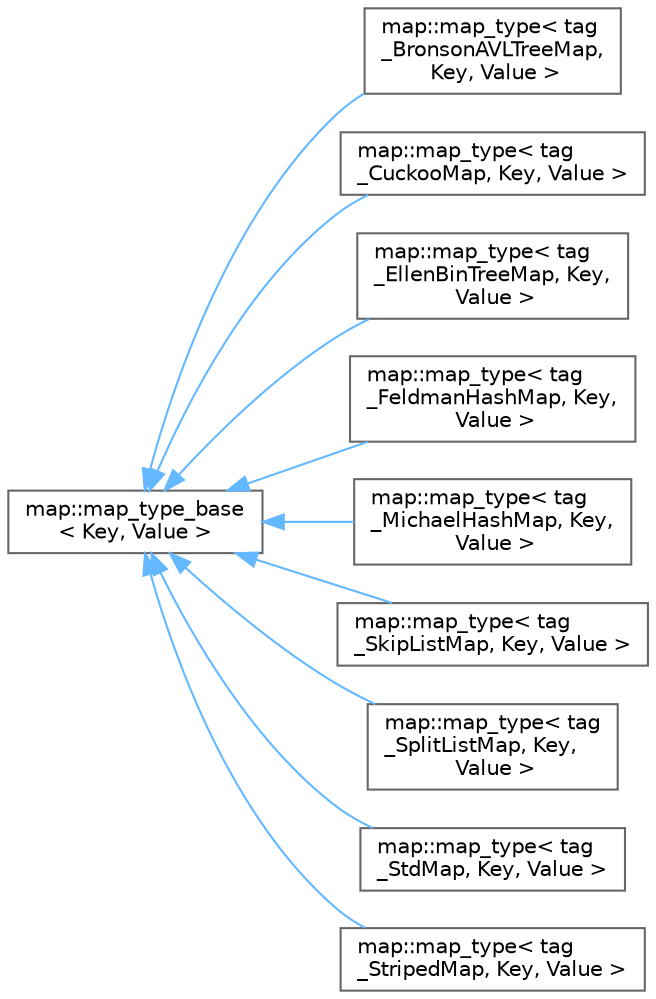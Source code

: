 digraph "类继承关系图"
{
 // LATEX_PDF_SIZE
  bgcolor="transparent";
  edge [fontname=Helvetica,fontsize=10,labelfontname=Helvetica,labelfontsize=10];
  node [fontname=Helvetica,fontsize=10,shape=box,height=0.2,width=0.4];
  rankdir="LR";
  Node0 [id="Node000000",label="map::map_type_base\l\< Key, Value \>",height=0.2,width=0.4,color="grey40", fillcolor="white", style="filled",URL="$structmap_1_1map__type__base.html",tooltip=" "];
  Node0 -> Node1 [id="edge5605_Node000000_Node000001",dir="back",color="steelblue1",style="solid",tooltip=" "];
  Node1 [id="Node000001",label="map::map_type\< tag\l_BronsonAVLTreeMap,\l Key, Value \>",height=0.2,width=0.4,color="grey40", fillcolor="white", style="filled",URL="$structmap_1_1map__type_3_01tag___bronson_a_v_l_tree_map_00_01_key_00_01_value_01_4.html",tooltip=" "];
  Node0 -> Node2 [id="edge5606_Node000000_Node000002",dir="back",color="steelblue1",style="solid",tooltip=" "];
  Node2 [id="Node000002",label="map::map_type\< tag\l_CuckooMap, Key, Value \>",height=0.2,width=0.4,color="grey40", fillcolor="white", style="filled",URL="$structmap_1_1map__type_3_01tag___cuckoo_map_00_01_key_00_01_value_01_4.html",tooltip=" "];
  Node0 -> Node3 [id="edge5607_Node000000_Node000003",dir="back",color="steelblue1",style="solid",tooltip=" "];
  Node3 [id="Node000003",label="map::map_type\< tag\l_EllenBinTreeMap, Key,\l Value \>",height=0.2,width=0.4,color="grey40", fillcolor="white", style="filled",URL="$structmap_1_1map__type_3_01tag___ellen_bin_tree_map_00_01_key_00_01_value_01_4.html",tooltip=" "];
  Node0 -> Node4 [id="edge5608_Node000000_Node000004",dir="back",color="steelblue1",style="solid",tooltip=" "];
  Node4 [id="Node000004",label="map::map_type\< tag\l_FeldmanHashMap, Key,\l Value \>",height=0.2,width=0.4,color="grey40", fillcolor="white", style="filled",URL="$structmap_1_1map__type_3_01tag___feldman_hash_map_00_01_key_00_01_value_01_4.html",tooltip=" "];
  Node0 -> Node5 [id="edge5609_Node000000_Node000005",dir="back",color="steelblue1",style="solid",tooltip=" "];
  Node5 [id="Node000005",label="map::map_type\< tag\l_MichaelHashMap, Key,\l Value \>",height=0.2,width=0.4,color="grey40", fillcolor="white", style="filled",URL="$structmap_1_1map__type_3_01tag___michael_hash_map_00_01_key_00_01_value_01_4.html",tooltip=" "];
  Node0 -> Node6 [id="edge5610_Node000000_Node000006",dir="back",color="steelblue1",style="solid",tooltip=" "];
  Node6 [id="Node000006",label="map::map_type\< tag\l_SkipListMap, Key, Value \>",height=0.2,width=0.4,color="grey40", fillcolor="white", style="filled",URL="$structmap_1_1map__type_3_01tag___skip_list_map_00_01_key_00_01_value_01_4.html",tooltip=" "];
  Node0 -> Node7 [id="edge5611_Node000000_Node000007",dir="back",color="steelblue1",style="solid",tooltip=" "];
  Node7 [id="Node000007",label="map::map_type\< tag\l_SplitListMap, Key,\l Value \>",height=0.2,width=0.4,color="grey40", fillcolor="white", style="filled",URL="$structmap_1_1map__type_3_01tag___split_list_map_00_01_key_00_01_value_01_4.html",tooltip=" "];
  Node0 -> Node8 [id="edge5612_Node000000_Node000008",dir="back",color="steelblue1",style="solid",tooltip=" "];
  Node8 [id="Node000008",label="map::map_type\< tag\l_StdMap, Key, Value \>",height=0.2,width=0.4,color="grey40", fillcolor="white", style="filled",URL="$structmap_1_1map__type_3_01tag___std_map_00_01_key_00_01_value_01_4.html",tooltip=" "];
  Node0 -> Node9 [id="edge5613_Node000000_Node000009",dir="back",color="steelblue1",style="solid",tooltip=" "];
  Node9 [id="Node000009",label="map::map_type\< tag\l_StripedMap, Key, Value \>",height=0.2,width=0.4,color="grey40", fillcolor="white", style="filled",URL="$structmap_1_1map__type_3_01tag___striped_map_00_01_key_00_01_value_01_4.html",tooltip=" "];
}
